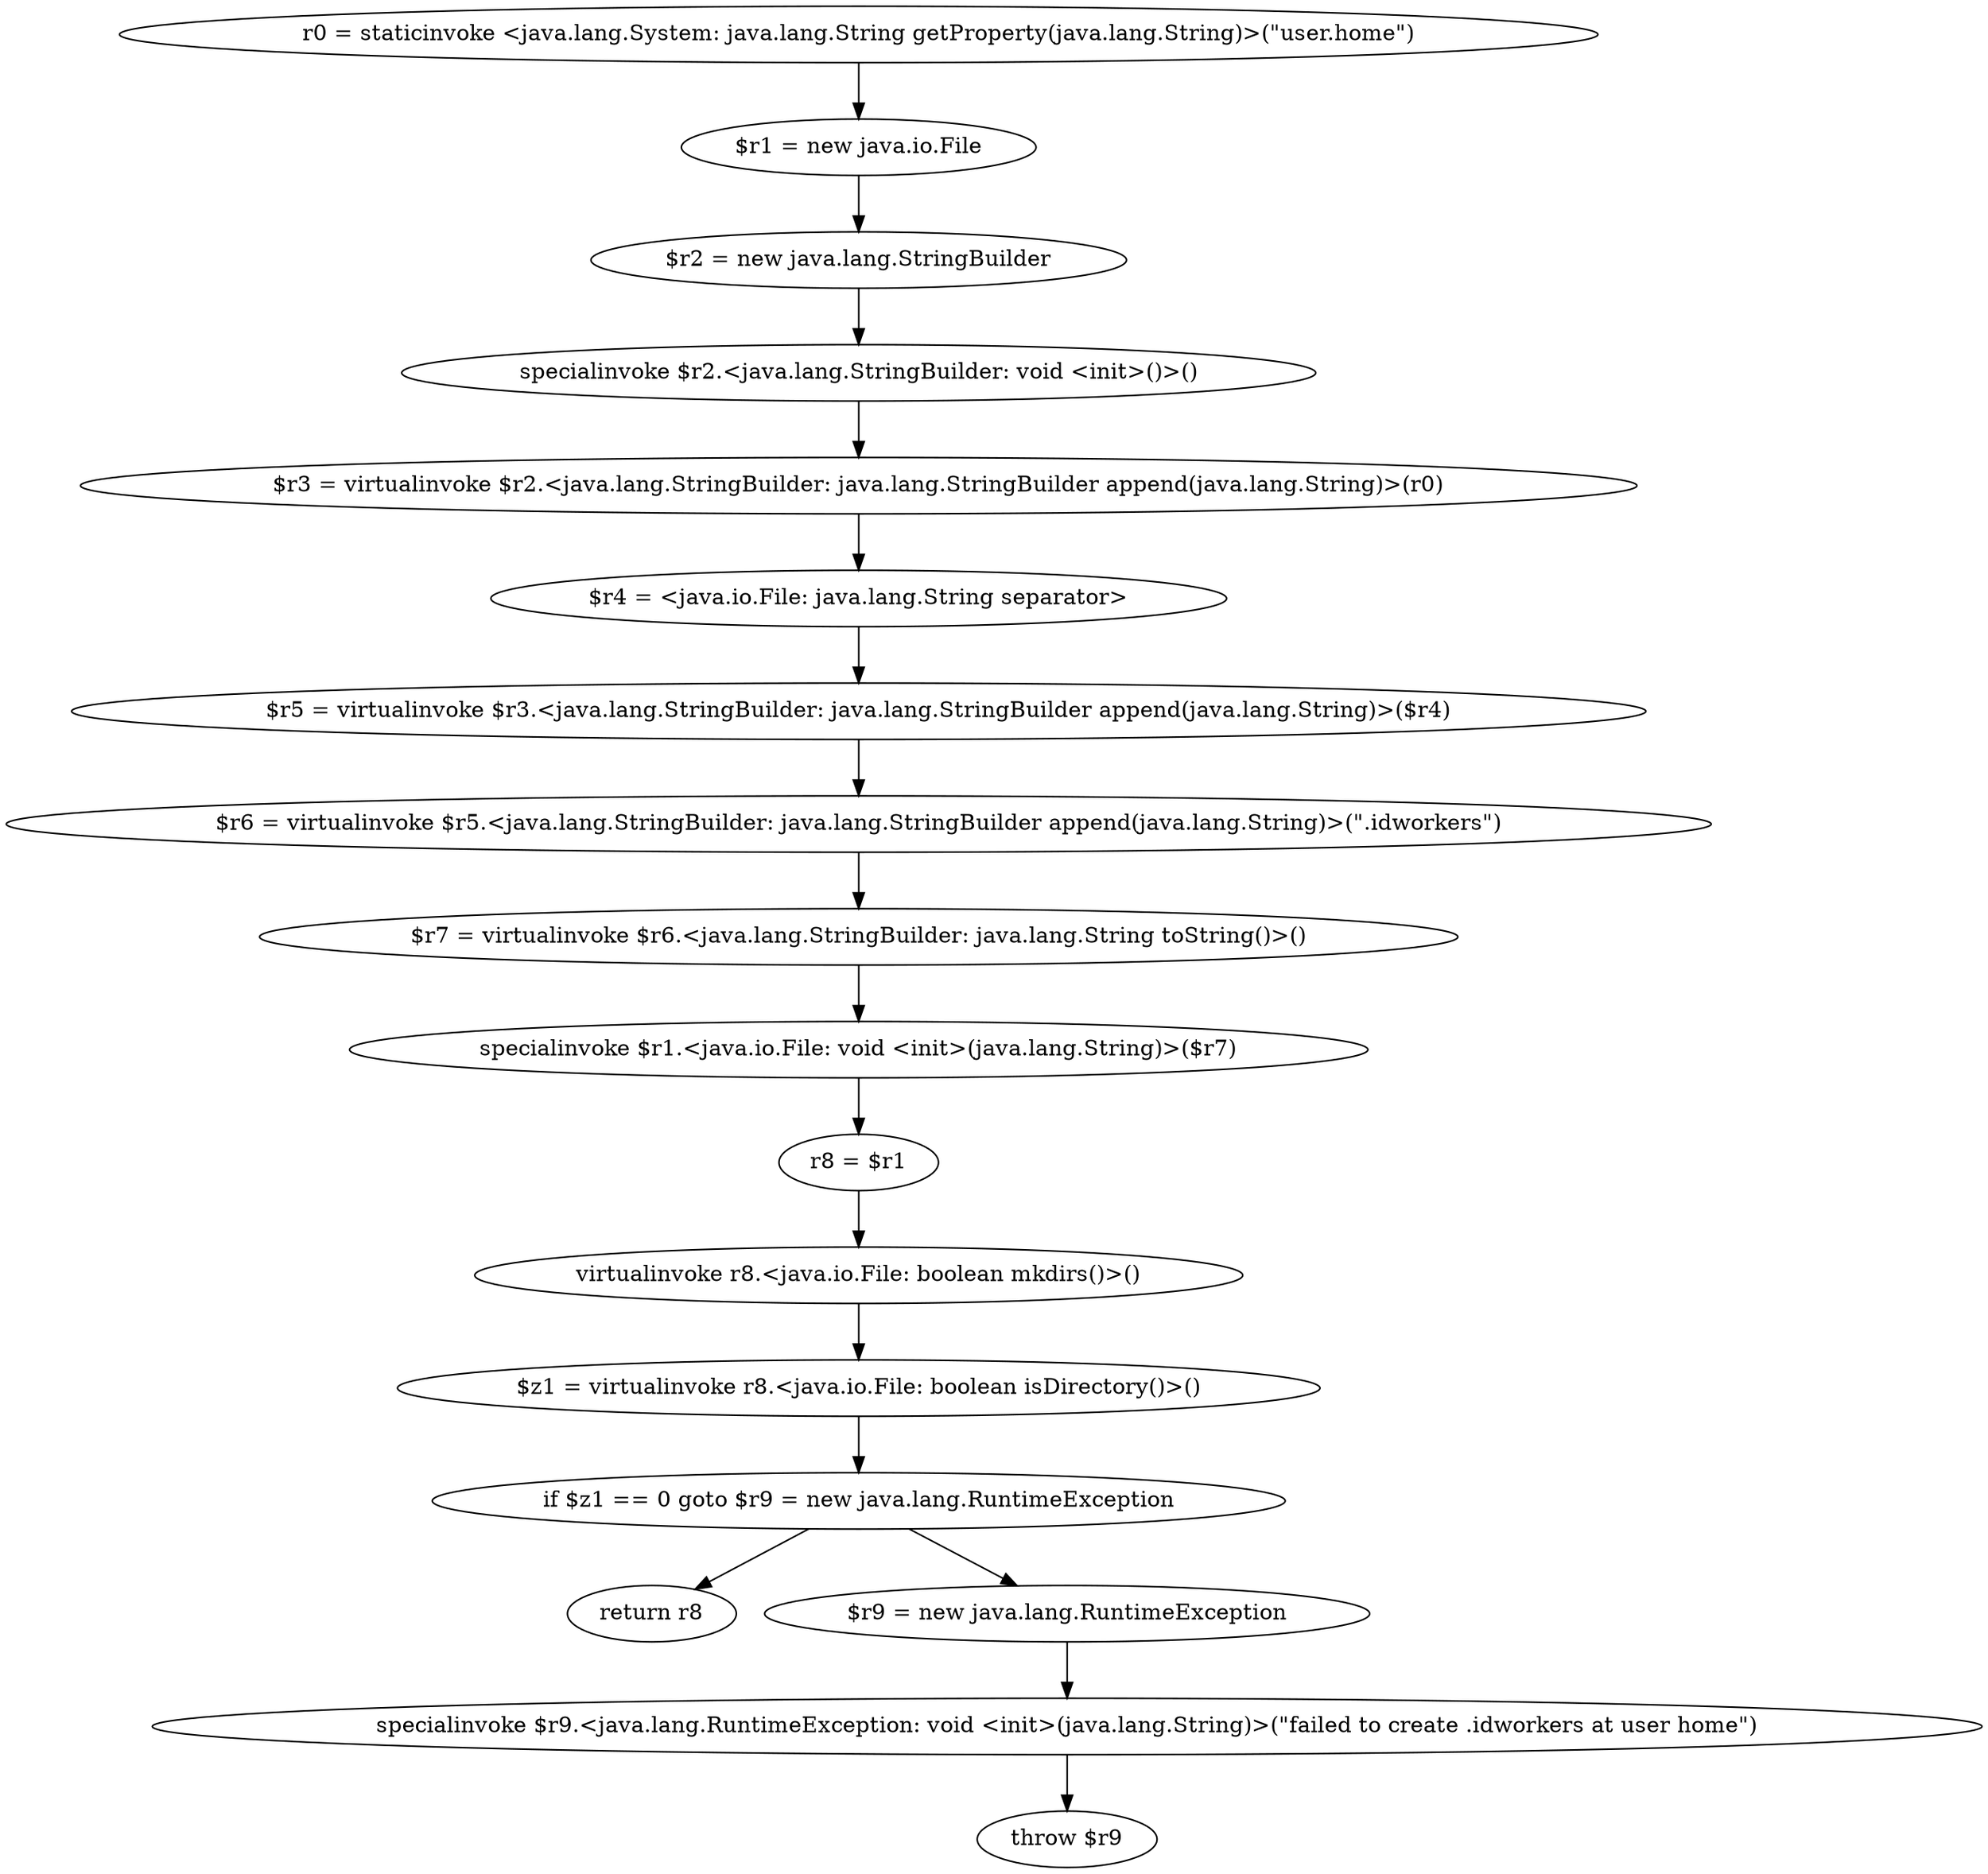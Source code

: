 digraph "unitGraph" {
    "r0 = staticinvoke <java.lang.System: java.lang.String getProperty(java.lang.String)>(\"user.home\")"
    "$r1 = new java.io.File"
    "$r2 = new java.lang.StringBuilder"
    "specialinvoke $r2.<java.lang.StringBuilder: void <init>()>()"
    "$r3 = virtualinvoke $r2.<java.lang.StringBuilder: java.lang.StringBuilder append(java.lang.String)>(r0)"
    "$r4 = <java.io.File: java.lang.String separator>"
    "$r5 = virtualinvoke $r3.<java.lang.StringBuilder: java.lang.StringBuilder append(java.lang.String)>($r4)"
    "$r6 = virtualinvoke $r5.<java.lang.StringBuilder: java.lang.StringBuilder append(java.lang.String)>(\".idworkers\")"
    "$r7 = virtualinvoke $r6.<java.lang.StringBuilder: java.lang.String toString()>()"
    "specialinvoke $r1.<java.io.File: void <init>(java.lang.String)>($r7)"
    "r8 = $r1"
    "virtualinvoke r8.<java.io.File: boolean mkdirs()>()"
    "$z1 = virtualinvoke r8.<java.io.File: boolean isDirectory()>()"
    "if $z1 == 0 goto $r9 = new java.lang.RuntimeException"
    "return r8"
    "$r9 = new java.lang.RuntimeException"
    "specialinvoke $r9.<java.lang.RuntimeException: void <init>(java.lang.String)>(\"failed to create .idworkers at user home\")"
    "throw $r9"
    "r0 = staticinvoke <java.lang.System: java.lang.String getProperty(java.lang.String)>(\"user.home\")"->"$r1 = new java.io.File";
    "$r1 = new java.io.File"->"$r2 = new java.lang.StringBuilder";
    "$r2 = new java.lang.StringBuilder"->"specialinvoke $r2.<java.lang.StringBuilder: void <init>()>()";
    "specialinvoke $r2.<java.lang.StringBuilder: void <init>()>()"->"$r3 = virtualinvoke $r2.<java.lang.StringBuilder: java.lang.StringBuilder append(java.lang.String)>(r0)";
    "$r3 = virtualinvoke $r2.<java.lang.StringBuilder: java.lang.StringBuilder append(java.lang.String)>(r0)"->"$r4 = <java.io.File: java.lang.String separator>";
    "$r4 = <java.io.File: java.lang.String separator>"->"$r5 = virtualinvoke $r3.<java.lang.StringBuilder: java.lang.StringBuilder append(java.lang.String)>($r4)";
    "$r5 = virtualinvoke $r3.<java.lang.StringBuilder: java.lang.StringBuilder append(java.lang.String)>($r4)"->"$r6 = virtualinvoke $r5.<java.lang.StringBuilder: java.lang.StringBuilder append(java.lang.String)>(\".idworkers\")";
    "$r6 = virtualinvoke $r5.<java.lang.StringBuilder: java.lang.StringBuilder append(java.lang.String)>(\".idworkers\")"->"$r7 = virtualinvoke $r6.<java.lang.StringBuilder: java.lang.String toString()>()";
    "$r7 = virtualinvoke $r6.<java.lang.StringBuilder: java.lang.String toString()>()"->"specialinvoke $r1.<java.io.File: void <init>(java.lang.String)>($r7)";
    "specialinvoke $r1.<java.io.File: void <init>(java.lang.String)>($r7)"->"r8 = $r1";
    "r8 = $r1"->"virtualinvoke r8.<java.io.File: boolean mkdirs()>()";
    "virtualinvoke r8.<java.io.File: boolean mkdirs()>()"->"$z1 = virtualinvoke r8.<java.io.File: boolean isDirectory()>()";
    "$z1 = virtualinvoke r8.<java.io.File: boolean isDirectory()>()"->"if $z1 == 0 goto $r9 = new java.lang.RuntimeException";
    "if $z1 == 0 goto $r9 = new java.lang.RuntimeException"->"return r8";
    "if $z1 == 0 goto $r9 = new java.lang.RuntimeException"->"$r9 = new java.lang.RuntimeException";
    "$r9 = new java.lang.RuntimeException"->"specialinvoke $r9.<java.lang.RuntimeException: void <init>(java.lang.String)>(\"failed to create .idworkers at user home\")";
    "specialinvoke $r9.<java.lang.RuntimeException: void <init>(java.lang.String)>(\"failed to create .idworkers at user home\")"->"throw $r9";
}
